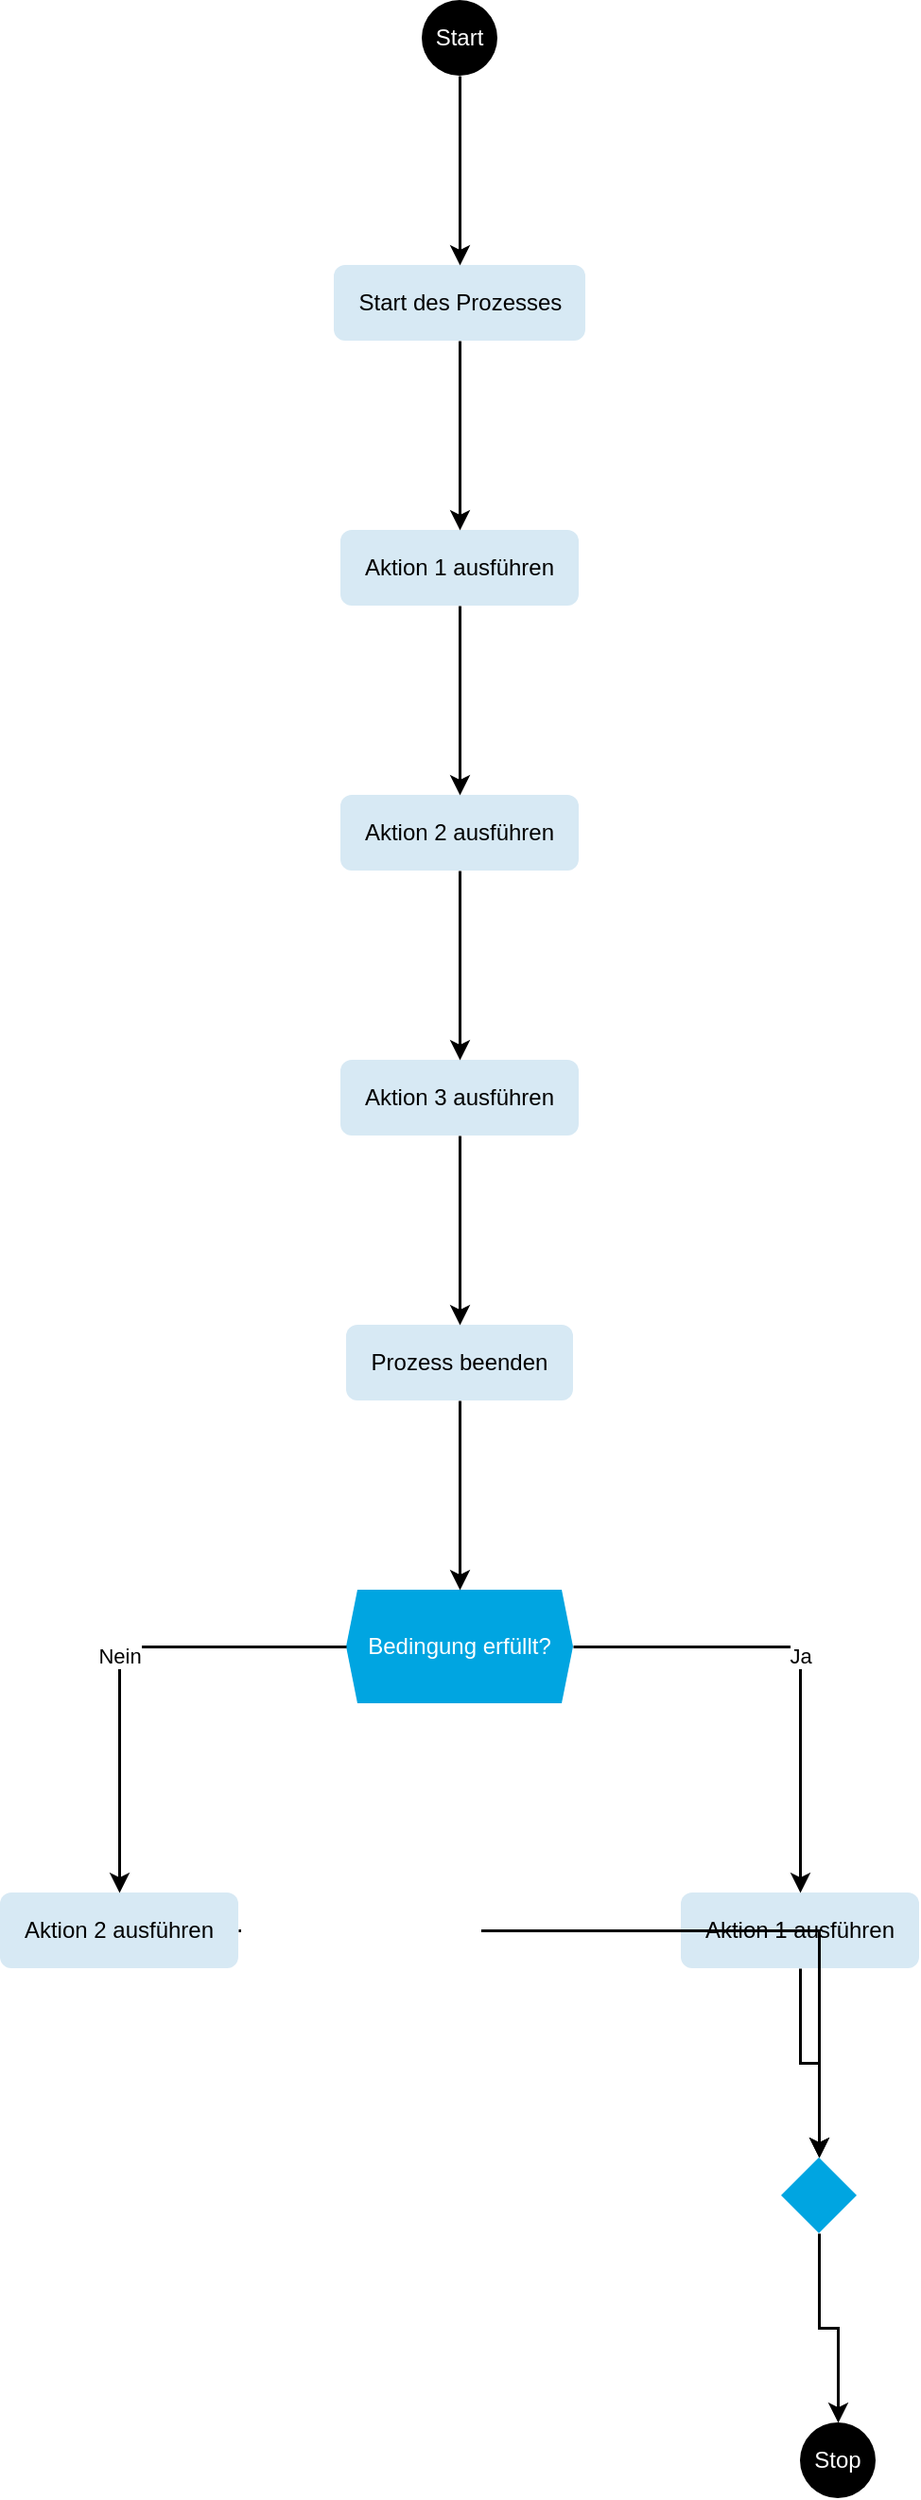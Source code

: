 <?xml version="1.0" encoding="UTF-8"?>
<mxfile version="14.6.13">
  <diagram id="activity_diagram" name="Activity Diagram">
    <mxGraphModel dx="1422" dy="798" grid="1" gridSize="10" guides="1" tooltips="1" connect="1" arrows="1" fold="1" page="1" pageScale="1" pageWidth="827" pageHeight="1169" math="0" shadow="0">
      <root>
        <mxCell id="0"/>
        <mxCell id="1" parent="0"/>
        <mxCell id="10" value="Start" style="ellipse;whiteSpace=wrap;html=1;aspect=fixed;fillColor=#000000;fontColor=#ffffff;strokeColor=none;" vertex="1" parent="1">
          <mxGeometry x="330.0" y="100" width="40" height="40" as="geometry"/>
        </mxCell>
        <mxCell id="11" value="Stop" style="ellipse;whiteSpace=wrap;html=1;aspect=fixed;fillColor=#000000;fontColor=#ffffff;strokeColor=none;" vertex="1" parent="1">
          <mxGeometry x="530.0" y="1380" width="40" height="40" as="geometry"/>
        </mxCell>
        <mxCell id="12" value="Start des Prozesses" style="rounded=1;whiteSpace=wrap;html=1;fillColor=#D7E9F4;strokeColor=none;" vertex="1" parent="1">
          <mxGeometry x="283.5" y="240" width="133" height="40" as="geometry"/>
        </mxCell>
        <mxCell id="13" value="Aktion 1 ausführen" style="rounded=1;whiteSpace=wrap;html=1;fillColor=#D7E9F4;strokeColor=none;" vertex="1" parent="1">
          <mxGeometry x="287.0" y="380" width="126" height="40" as="geometry"/>
        </mxCell>
        <mxCell id="14" value="Aktion 2 ausführen" style="rounded=1;whiteSpace=wrap;html=1;fillColor=#D7E9F4;strokeColor=none;" vertex="1" parent="1">
          <mxGeometry x="287.0" y="520" width="126" height="40" as="geometry"/>
        </mxCell>
        <mxCell id="15" value="Aktion 3 ausführen" style="rounded=1;whiteSpace=wrap;html=1;fillColor=#D7E9F4;strokeColor=none;" vertex="1" parent="1">
          <mxGeometry x="287.0" y="660" width="126" height="40" as="geometry"/>
        </mxCell>
        <mxCell id="16" value="Prozess beenden" style="rounded=1;whiteSpace=wrap;html=1;fillColor=#D7E9F4;strokeColor=none;" vertex="1" parent="1">
          <mxGeometry x="290.0" y="800" width="120" height="40" as="geometry"/>
        </mxCell>
        <mxCell id="17" value="Bedingung erfüllt?" style="shape=hexagon;perimeter=hexagonPerimeter2;size=0.05;whiteSpace=wrap;html=1;fillColor=#00A5E1;fontColor=#FFFFFF;strokeColor=none;" vertex="1" parent="1">
          <mxGeometry x="290.0" y="940" width="120" height="60" as="geometry"/>
        </mxCell>
        <mxCell id="18" value="Aktion 1 ausführen" style="rounded=1;whiteSpace=wrap;html=1;fillColor=#D7E9F4;strokeColor=none;" vertex="1" parent="1">
          <mxGeometry x="467.0" y="1100" width="126" height="40" as="geometry"/>
        </mxCell>
        <mxCell id="19" value="Aktion 2 ausführen" style="rounded=1;whiteSpace=wrap;html=1;fillColor=#D7E9F4;strokeColor=none;" vertex="1" parent="1">
          <mxGeometry x="107.0" y="1100" width="126" height="40" as="geometry"/>
        </mxCell>
        <mxCell id="20" value="" style="rhombus;whiteSpace=wrap;html=1;fillColor=#00A5E1;fontColor=#FFFFFF;strokeColor=none;" vertex="1" parent="1">
          <mxGeometry x="520.0" y="1240" width="40" height="40" as="geometry"/>
        </mxCell>
        <mxCell id="1000" value="" style="edgeStyle=orthogonalEdgeStyle;rounded=0;orthogonalLoop=1;jettySize=auto;html=1;strokeWidth=1.5;strokeColor=#000000;" edge="1" parent="1" source="10" target="12">
          <mxGeometry relative="1" as="geometry"/>
        </mxCell>
        <mxCell id="1001" value="" style="edgeStyle=orthogonalEdgeStyle;rounded=0;orthogonalLoop=1;jettySize=auto;html=1;strokeWidth=1.5;strokeColor=#000000;" edge="1" parent="1" source="12" target="13">
          <mxGeometry relative="1" as="geometry"/>
        </mxCell>
        <mxCell id="1002" value="" style="edgeStyle=orthogonalEdgeStyle;rounded=0;orthogonalLoop=1;jettySize=auto;html=1;strokeWidth=1.5;strokeColor=#000000;" edge="1" parent="1" source="13" target="14">
          <mxGeometry relative="1" as="geometry"/>
        </mxCell>
        <mxCell id="1003" value="" style="edgeStyle=orthogonalEdgeStyle;rounded=0;orthogonalLoop=1;jettySize=auto;html=1;strokeWidth=1.5;strokeColor=#000000;" edge="1" parent="1" source="14" target="15">
          <mxGeometry relative="1" as="geometry"/>
        </mxCell>
        <mxCell id="1004" value="" style="edgeStyle=orthogonalEdgeStyle;rounded=0;orthogonalLoop=1;jettySize=auto;html=1;strokeWidth=1.5;strokeColor=#000000;" edge="1" parent="1" source="15" target="16">
          <mxGeometry relative="1" as="geometry"/>
        </mxCell>
        <mxCell id="1005" value="" style="edgeStyle=orthogonalEdgeStyle;rounded=0;orthogonalLoop=1;jettySize=auto;html=1;strokeWidth=1.5;strokeColor=#000000;" edge="1" parent="1" source="16" target="17">
          <mxGeometry relative="1" as="geometry"/>
        </mxCell>
        <mxCell id="1006" value="Ja" style="edgeStyle=orthogonalEdgeStyle;rounded=0;orthogonalLoop=1;jettySize=auto;html=1;strokeWidth=1.5;strokeColor=#000000;" edge="1" parent="1" source="17" target="18">
          <mxGeometry relative="1" as="geometry"/>
        </mxCell>
        <mxCell id="1007" value="Nein" style="edgeStyle=orthogonalEdgeStyle;rounded=0;orthogonalLoop=1;jettySize=auto;html=1;strokeWidth=1.5;strokeColor=#000000;" edge="1" parent="1" source="17" target="19">
          <mxGeometry relative="1" as="geometry"/>
        </mxCell>
        <mxCell id="1008" value="" style="edgeStyle=orthogonalEdgeStyle;rounded=0;orthogonalLoop=1;jettySize=auto;html=1;strokeWidth=1.5;strokeColor=#000000;" edge="1" parent="1" source="18" target="20">
          <mxGeometry relative="1" as="geometry"/>
        </mxCell>
        <mxCell id="1009" value="" style="edgeStyle=orthogonalEdgeStyle;rounded=0;orthogonalLoop=1;jettySize=auto;html=1;strokeWidth=1.5;strokeColor=#000000;" edge="1" parent="1" source="19" target="20">
          <mxGeometry relative="1" as="geometry"/>
        </mxCell>
        <mxCell id="1010" value="" style="edgeStyle=orthogonalEdgeStyle;rounded=0;orthogonalLoop=1;jettySize=auto;html=1;strokeWidth=1.5;strokeColor=#000000;" edge="1" parent="1" source="20" target="11">
          <mxGeometry relative="1" as="geometry"/>
        </mxCell>
      </root>
    </mxGraphModel>
  </diagram>
</mxfile>

